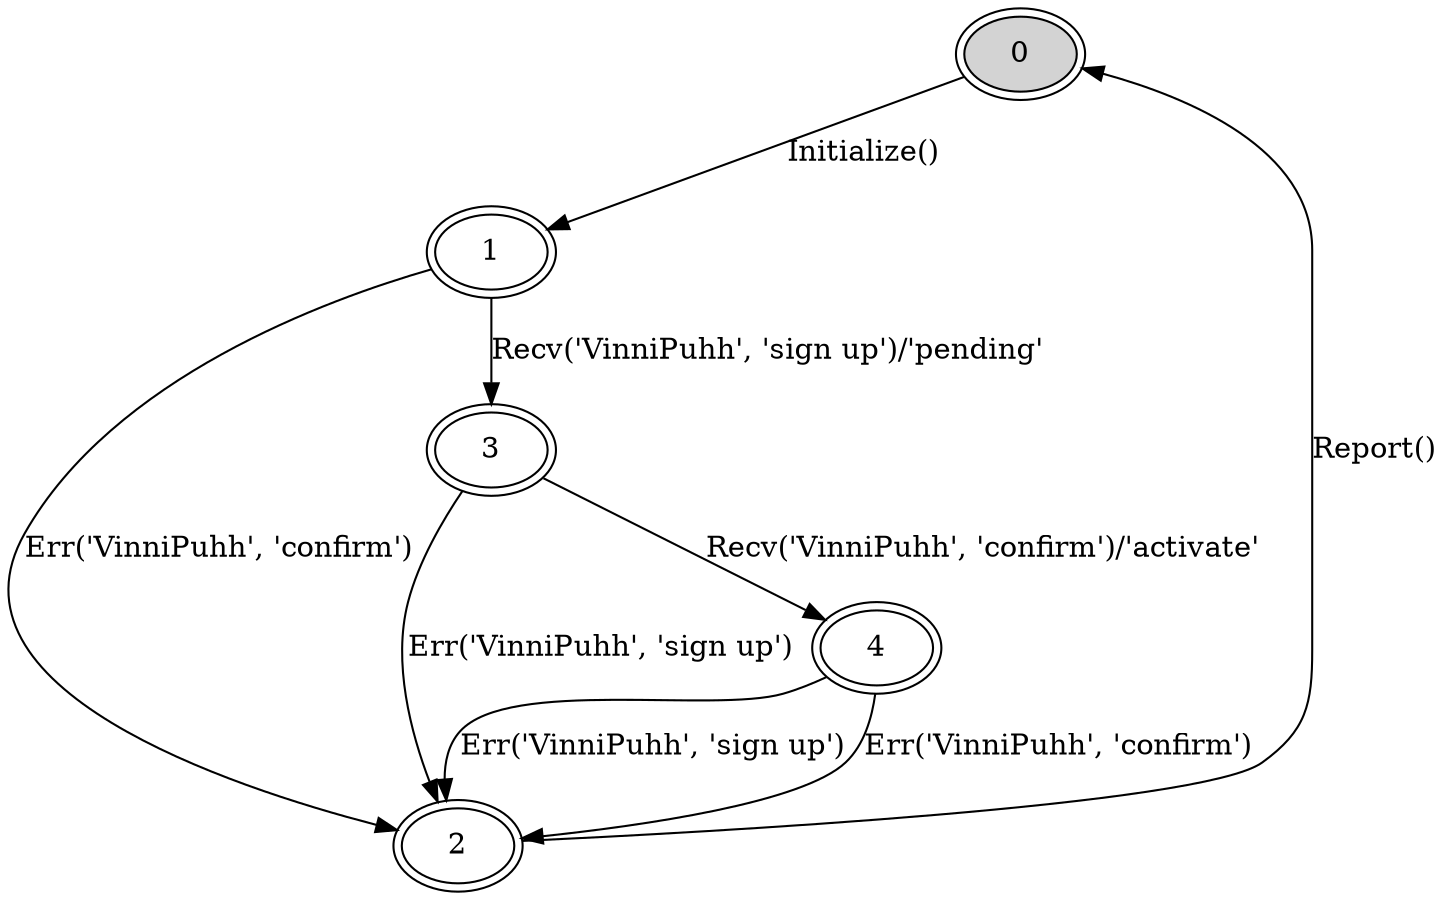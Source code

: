digraph EmailSignupModelFSM {

  // Nodes
  0 [ style=filled, shape=ellipse, peripheries=2, fillcolor=lightgray,
      tooltip="{'EmailSignupModel': {'activeEmails': set([]), 'mode': 'Inactive', 'pendingEmails': set([])}}" ]
  1 [ style=filled, shape=ellipse, peripheries=2, fillcolor=white,
      tooltip="{'EmailSignupModel': {'activeEmails': set([]), 'mode': 'Running', 'pendingEmails': set([])}}" ]
  2 [ style=filled, shape=ellipse, peripheries=2, fillcolor=white,
      tooltip="{'EmailSignupModel': {'activeEmails': set([]), 'mode': 'Error', 'pendingEmails': set([])}}" ]
  3 [ style=filled, shape=ellipse, peripheries=2, fillcolor=white,
      tooltip="{'EmailSignupModel': {'activeEmails': set([]), 'mode': 'Running', 'pendingEmails': set(['VinniPuhh'])}}" ]
  4 [ style=filled, shape=ellipse, peripheries=2, fillcolor=white,
      tooltip="{'EmailSignupModel': {'activeEmails': set(['VinniPuhh']), 'mode': 'Running', 'pendingEmails': set([])}}" ]

  // Transitions
  0 -> 1 [ label="Initialize()", tooltip="Initialize()" ]
  1 -> 2 [ label="Err('VinniPuhh', 'confirm')", tooltip="Err('VinniPuhh', 'confirm')" ]
  1 -> 3 [ label="Recv('VinniPuhh', 'sign up')/'pending'", tooltip="Recv('VinniPuhh', 'sign up')/'pending'" ]
  2 -> 0 [ label="Report()", tooltip="Report()" ]
  3 -> 2 [ label="Err('VinniPuhh', 'sign up')", tooltip="Err('VinniPuhh', 'sign up')" ]
  3 -> 4 [ label="Recv('VinniPuhh', 'confirm')/'activate'", tooltip="Recv('VinniPuhh', 'confirm')/'activate'" ]
  4 -> 2 [ label="Err('VinniPuhh', 'sign up')", tooltip="Err('VinniPuhh', 'sign up')" ]
  4 -> 2 [ label="Err('VinniPuhh', 'confirm')", tooltip="Err('VinniPuhh', 'confirm')" ]
}
